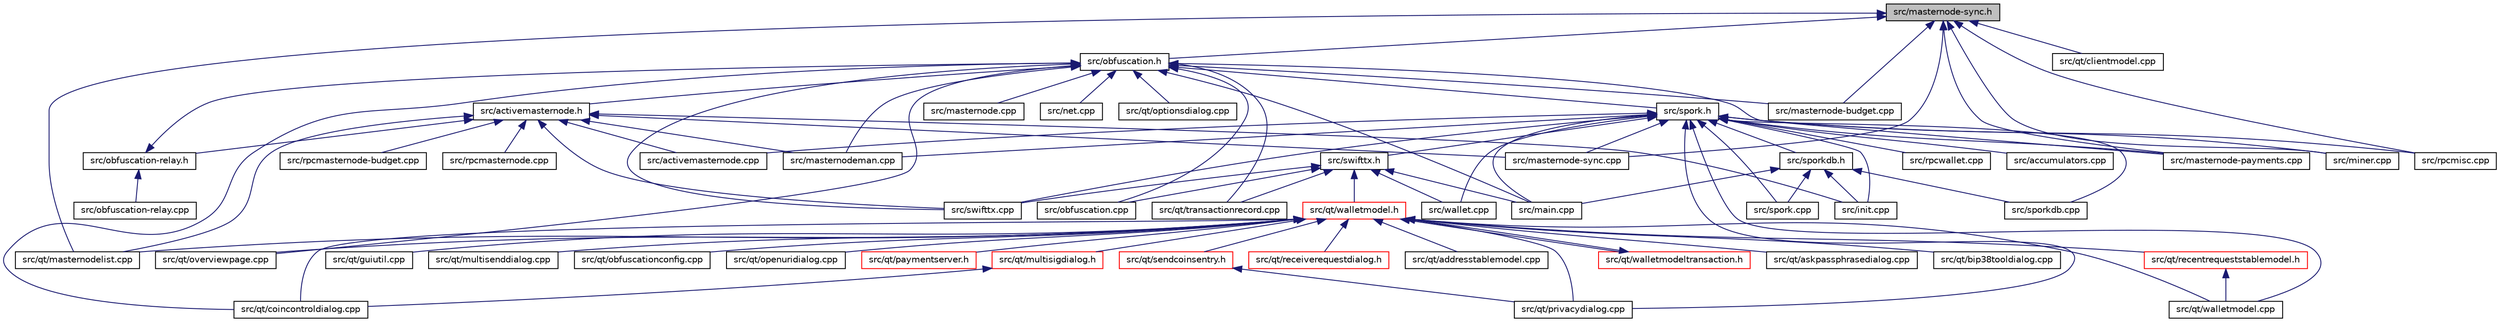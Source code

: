 digraph "src/masternode-sync.h"
{
  edge [fontname="Helvetica",fontsize="10",labelfontname="Helvetica",labelfontsize="10"];
  node [fontname="Helvetica",fontsize="10",shape=record];
  Node1 [label="src/masternode-sync.h",height=0.2,width=0.4,color="black", fillcolor="grey75", style="filled", fontcolor="black"];
  Node1 -> Node2 [dir="back",color="midnightblue",fontsize="10",style="solid",fontname="Helvetica"];
  Node2 [label="src/obfuscation.h",height=0.2,width=0.4,color="black", fillcolor="white", style="filled",URL="$obfuscation_8h.html"];
  Node2 -> Node3 [dir="back",color="midnightblue",fontsize="10",style="solid",fontname="Helvetica"];
  Node3 [label="src/spork.h",height=0.2,width=0.4,color="black", fillcolor="white", style="filled",URL="$spork_8h.html"];
  Node3 -> Node4 [dir="back",color="midnightblue",fontsize="10",style="solid",fontname="Helvetica"];
  Node4 [label="src/accumulators.cpp",height=0.2,width=0.4,color="black", fillcolor="white", style="filled",URL="$accumulators_8cpp.html"];
  Node3 -> Node5 [dir="back",color="midnightblue",fontsize="10",style="solid",fontname="Helvetica"];
  Node5 [label="src/activemasternode.cpp",height=0.2,width=0.4,color="black", fillcolor="white", style="filled",URL="$activemasternode_8cpp.html"];
  Node3 -> Node6 [dir="back",color="midnightblue",fontsize="10",style="solid",fontname="Helvetica"];
  Node6 [label="src/init.cpp",height=0.2,width=0.4,color="black", fillcolor="white", style="filled",URL="$init_8cpp.html"];
  Node3 -> Node7 [dir="back",color="midnightblue",fontsize="10",style="solid",fontname="Helvetica"];
  Node7 [label="src/sporkdb.h",height=0.2,width=0.4,color="black", fillcolor="white", style="filled",URL="$sporkdb_8h.html"];
  Node7 -> Node6 [dir="back",color="midnightblue",fontsize="10",style="solid",fontname="Helvetica"];
  Node7 -> Node8 [dir="back",color="midnightblue",fontsize="10",style="solid",fontname="Helvetica"];
  Node8 [label="src/main.cpp",height=0.2,width=0.4,color="black", fillcolor="white", style="filled",URL="$main_8cpp.html"];
  Node7 -> Node9 [dir="back",color="midnightblue",fontsize="10",style="solid",fontname="Helvetica"];
  Node9 [label="src/spork.cpp",height=0.2,width=0.4,color="black", fillcolor="white", style="filled",URL="$spork_8cpp.html"];
  Node7 -> Node10 [dir="back",color="midnightblue",fontsize="10",style="solid",fontname="Helvetica"];
  Node10 [label="src/sporkdb.cpp",height=0.2,width=0.4,color="black", fillcolor="white", style="filled",URL="$sporkdb_8cpp.html"];
  Node3 -> Node8 [dir="back",color="midnightblue",fontsize="10",style="solid",fontname="Helvetica"];
  Node3 -> Node11 [dir="back",color="midnightblue",fontsize="10",style="solid",fontname="Helvetica"];
  Node11 [label="src/swifttx.h",height=0.2,width=0.4,color="black", fillcolor="white", style="filled",URL="$swifttx_8h.html"];
  Node11 -> Node8 [dir="back",color="midnightblue",fontsize="10",style="solid",fontname="Helvetica"];
  Node11 -> Node12 [dir="back",color="midnightblue",fontsize="10",style="solid",fontname="Helvetica"];
  Node12 [label="src/obfuscation.cpp",height=0.2,width=0.4,color="black", fillcolor="white", style="filled",URL="$obfuscation_8cpp.html"];
  Node11 -> Node13 [dir="back",color="midnightblue",fontsize="10",style="solid",fontname="Helvetica"];
  Node13 [label="src/qt/walletmodel.h",height=0.2,width=0.4,color="red", fillcolor="white", style="filled",URL="$walletmodel_8h.html"];
  Node13 -> Node14 [dir="back",color="midnightblue",fontsize="10",style="solid",fontname="Helvetica"];
  Node14 [label="src/qt/addresstablemodel.cpp",height=0.2,width=0.4,color="black", fillcolor="white", style="filled",URL="$addresstablemodel_8cpp.html"];
  Node13 -> Node15 [dir="back",color="midnightblue",fontsize="10",style="solid",fontname="Helvetica"];
  Node15 [label="src/qt/walletmodeltransaction.h",height=0.2,width=0.4,color="red", fillcolor="white", style="filled",URL="$walletmodeltransaction_8h.html"];
  Node15 -> Node13 [dir="back",color="midnightblue",fontsize="10",style="solid",fontname="Helvetica"];
  Node13 -> Node17 [dir="back",color="midnightblue",fontsize="10",style="solid",fontname="Helvetica"];
  Node17 [label="src/qt/askpassphrasedialog.cpp",height=0.2,width=0.4,color="black", fillcolor="white", style="filled",URL="$askpassphrasedialog_8cpp.html"];
  Node13 -> Node18 [dir="back",color="midnightblue",fontsize="10",style="solid",fontname="Helvetica"];
  Node18 [label="src/qt/bip38tooldialog.cpp",height=0.2,width=0.4,color="black", fillcolor="white", style="filled",URL="$bip38tooldialog_8cpp.html"];
  Node13 -> Node19 [dir="back",color="midnightblue",fontsize="10",style="solid",fontname="Helvetica"];
  Node19 [label="src/qt/coincontroldialog.cpp",height=0.2,width=0.4,color="black", fillcolor="white", style="filled",URL="$coincontroldialog_8cpp.html"];
  Node13 -> Node20 [dir="back",color="midnightblue",fontsize="10",style="solid",fontname="Helvetica"];
  Node20 [label="src/qt/multisigdialog.h",height=0.2,width=0.4,color="red", fillcolor="white", style="filled",URL="$multisigdialog_8h.html"];
  Node20 -> Node19 [dir="back",color="midnightblue",fontsize="10",style="solid",fontname="Helvetica"];
  Node13 -> Node23 [dir="back",color="midnightblue",fontsize="10",style="solid",fontname="Helvetica"];
  Node23 [label="src/qt/guiutil.cpp",height=0.2,width=0.4,color="black", fillcolor="white", style="filled",URL="$guiutil_8cpp.html"];
  Node13 -> Node24 [dir="back",color="midnightblue",fontsize="10",style="solid",fontname="Helvetica"];
  Node24 [label="src/qt/masternodelist.cpp",height=0.2,width=0.4,color="black", fillcolor="white", style="filled",URL="$masternodelist_8cpp.html"];
  Node13 -> Node25 [dir="back",color="midnightblue",fontsize="10",style="solid",fontname="Helvetica"];
  Node25 [label="src/qt/multisenddialog.cpp",height=0.2,width=0.4,color="black", fillcolor="white", style="filled",URL="$multisenddialog_8cpp.html"];
  Node13 -> Node26 [dir="back",color="midnightblue",fontsize="10",style="solid",fontname="Helvetica"];
  Node26 [label="src/qt/obfuscationconfig.cpp",height=0.2,width=0.4,color="black", fillcolor="white", style="filled",URL="$obfuscationconfig_8cpp.html"];
  Node13 -> Node27 [dir="back",color="midnightblue",fontsize="10",style="solid",fontname="Helvetica"];
  Node27 [label="src/qt/openuridialog.cpp",height=0.2,width=0.4,color="black", fillcolor="white", style="filled",URL="$openuridialog_8cpp.html"];
  Node13 -> Node28 [dir="back",color="midnightblue",fontsize="10",style="solid",fontname="Helvetica"];
  Node28 [label="src/qt/overviewpage.cpp",height=0.2,width=0.4,color="black", fillcolor="white", style="filled",URL="$overviewpage_8cpp.html"];
  Node13 -> Node29 [dir="back",color="midnightblue",fontsize="10",style="solid",fontname="Helvetica"];
  Node29 [label="src/qt/paymentserver.h",height=0.2,width=0.4,color="red", fillcolor="white", style="filled",URL="$paymentserver_8h.html"];
  Node13 -> Node34 [dir="back",color="midnightblue",fontsize="10",style="solid",fontname="Helvetica"];
  Node34 [label="src/qt/sendcoinsentry.h",height=0.2,width=0.4,color="red", fillcolor="white", style="filled",URL="$sendcoinsentry_8h.html"];
  Node34 -> Node35 [dir="back",color="midnightblue",fontsize="10",style="solid",fontname="Helvetica"];
  Node35 [label="src/qt/privacydialog.cpp",height=0.2,width=0.4,color="black", fillcolor="white", style="filled",URL="$privacydialog_8cpp.html"];
  Node13 -> Node35 [dir="back",color="midnightblue",fontsize="10",style="solid",fontname="Helvetica"];
  Node13 -> Node38 [dir="back",color="midnightblue",fontsize="10",style="solid",fontname="Helvetica"];
  Node38 [label="src/qt/receiverequestdialog.h",height=0.2,width=0.4,color="red", fillcolor="white", style="filled",URL="$receiverequestdialog_8h.html"];
  Node13 -> Node41 [dir="back",color="midnightblue",fontsize="10",style="solid",fontname="Helvetica"];
  Node41 [label="src/qt/recentrequeststablemodel.h",height=0.2,width=0.4,color="red", fillcolor="white", style="filled",URL="$recentrequeststablemodel_8h.html"];
  Node41 -> Node43 [dir="back",color="midnightblue",fontsize="10",style="solid",fontname="Helvetica"];
  Node43 [label="src/qt/walletmodel.cpp",height=0.2,width=0.4,color="black", fillcolor="white", style="filled",URL="$walletmodel_8cpp.html"];
  Node13 -> Node43 [dir="back",color="midnightblue",fontsize="10",style="solid",fontname="Helvetica"];
  Node11 -> Node50 [dir="back",color="midnightblue",fontsize="10",style="solid",fontname="Helvetica"];
  Node50 [label="src/qt/transactionrecord.cpp",height=0.2,width=0.4,color="black", fillcolor="white", style="filled",URL="$transactionrecord_8cpp.html"];
  Node11 -> Node51 [dir="back",color="midnightblue",fontsize="10",style="solid",fontname="Helvetica"];
  Node51 [label="src/swifttx.cpp",height=0.2,width=0.4,color="black", fillcolor="white", style="filled",URL="$swifttx_8cpp.html"];
  Node11 -> Node52 [dir="back",color="midnightblue",fontsize="10",style="solid",fontname="Helvetica"];
  Node52 [label="src/wallet.cpp",height=0.2,width=0.4,color="black", fillcolor="white", style="filled",URL="$wallet_8cpp.html"];
  Node3 -> Node53 [dir="back",color="midnightblue",fontsize="10",style="solid",fontname="Helvetica"];
  Node53 [label="src/masternode-payments.cpp",height=0.2,width=0.4,color="black", fillcolor="white", style="filled",URL="$masternode-payments_8cpp.html"];
  Node3 -> Node54 [dir="back",color="midnightblue",fontsize="10",style="solid",fontname="Helvetica"];
  Node54 [label="src/masternode-sync.cpp",height=0.2,width=0.4,color="black", fillcolor="white", style="filled",URL="$masternode-sync_8cpp.html"];
  Node3 -> Node55 [dir="back",color="midnightblue",fontsize="10",style="solid",fontname="Helvetica"];
  Node55 [label="src/masternodeman.cpp",height=0.2,width=0.4,color="black", fillcolor="white", style="filled",URL="$masternodeman_8cpp.html"];
  Node3 -> Node56 [dir="back",color="midnightblue",fontsize="10",style="solid",fontname="Helvetica"];
  Node56 [label="src/miner.cpp",height=0.2,width=0.4,color="black", fillcolor="white", style="filled",URL="$miner_8cpp.html"];
  Node3 -> Node35 [dir="back",color="midnightblue",fontsize="10",style="solid",fontname="Helvetica"];
  Node3 -> Node43 [dir="back",color="midnightblue",fontsize="10",style="solid",fontname="Helvetica"];
  Node3 -> Node57 [dir="back",color="midnightblue",fontsize="10",style="solid",fontname="Helvetica"];
  Node57 [label="src/rpcmisc.cpp",height=0.2,width=0.4,color="black", fillcolor="white", style="filled",URL="$rpcmisc_8cpp.html"];
  Node3 -> Node58 [dir="back",color="midnightblue",fontsize="10",style="solid",fontname="Helvetica"];
  Node58 [label="src/rpcwallet.cpp",height=0.2,width=0.4,color="black", fillcolor="white", style="filled",URL="$rpcwallet_8cpp.html"];
  Node3 -> Node9 [dir="back",color="midnightblue",fontsize="10",style="solid",fontname="Helvetica"];
  Node3 -> Node10 [dir="back",color="midnightblue",fontsize="10",style="solid",fontname="Helvetica"];
  Node3 -> Node51 [dir="back",color="midnightblue",fontsize="10",style="solid",fontname="Helvetica"];
  Node3 -> Node52 [dir="back",color="midnightblue",fontsize="10",style="solid",fontname="Helvetica"];
  Node2 -> Node59 [dir="back",color="midnightblue",fontsize="10",style="solid",fontname="Helvetica"];
  Node59 [label="src/activemasternode.h",height=0.2,width=0.4,color="black", fillcolor="white", style="filled",URL="$activemasternode_8h.html"];
  Node59 -> Node60 [dir="back",color="midnightblue",fontsize="10",style="solid",fontname="Helvetica"];
  Node60 [label="src/obfuscation-relay.h",height=0.2,width=0.4,color="black", fillcolor="white", style="filled",URL="$obfuscation-relay_8h.html"];
  Node60 -> Node2 [dir="back",color="midnightblue",fontsize="10",style="solid",fontname="Helvetica"];
  Node60 -> Node61 [dir="back",color="midnightblue",fontsize="10",style="solid",fontname="Helvetica"];
  Node61 [label="src/obfuscation-relay.cpp",height=0.2,width=0.4,color="black", fillcolor="white", style="filled",URL="$obfuscation-relay_8cpp.html"];
  Node59 -> Node5 [dir="back",color="midnightblue",fontsize="10",style="solid",fontname="Helvetica"];
  Node59 -> Node6 [dir="back",color="midnightblue",fontsize="10",style="solid",fontname="Helvetica"];
  Node59 -> Node54 [dir="back",color="midnightblue",fontsize="10",style="solid",fontname="Helvetica"];
  Node59 -> Node55 [dir="back",color="midnightblue",fontsize="10",style="solid",fontname="Helvetica"];
  Node59 -> Node24 [dir="back",color="midnightblue",fontsize="10",style="solid",fontname="Helvetica"];
  Node59 -> Node62 [dir="back",color="midnightblue",fontsize="10",style="solid",fontname="Helvetica"];
  Node62 [label="src/rpcmasternode-budget.cpp",height=0.2,width=0.4,color="black", fillcolor="white", style="filled",URL="$rpcmasternode-budget_8cpp.html"];
  Node59 -> Node63 [dir="back",color="midnightblue",fontsize="10",style="solid",fontname="Helvetica"];
  Node63 [label="src/rpcmasternode.cpp",height=0.2,width=0.4,color="black", fillcolor="white", style="filled",URL="$rpcmasternode_8cpp.html"];
  Node59 -> Node51 [dir="back",color="midnightblue",fontsize="10",style="solid",fontname="Helvetica"];
  Node2 -> Node8 [dir="back",color="midnightblue",fontsize="10",style="solid",fontname="Helvetica"];
  Node2 -> Node64 [dir="back",color="midnightblue",fontsize="10",style="solid",fontname="Helvetica"];
  Node64 [label="src/masternode-budget.cpp",height=0.2,width=0.4,color="black", fillcolor="white", style="filled",URL="$masternode-budget_8cpp.html"];
  Node2 -> Node53 [dir="back",color="midnightblue",fontsize="10",style="solid",fontname="Helvetica"];
  Node2 -> Node65 [dir="back",color="midnightblue",fontsize="10",style="solid",fontname="Helvetica"];
  Node65 [label="src/masternode.cpp",height=0.2,width=0.4,color="black", fillcolor="white", style="filled",URL="$masternode_8cpp.html"];
  Node2 -> Node55 [dir="back",color="midnightblue",fontsize="10",style="solid",fontname="Helvetica"];
  Node2 -> Node66 [dir="back",color="midnightblue",fontsize="10",style="solid",fontname="Helvetica"];
  Node66 [label="src/net.cpp",height=0.2,width=0.4,color="black", fillcolor="white", style="filled",URL="$net_8cpp.html"];
  Node2 -> Node12 [dir="back",color="midnightblue",fontsize="10",style="solid",fontname="Helvetica"];
  Node2 -> Node19 [dir="back",color="midnightblue",fontsize="10",style="solid",fontname="Helvetica"];
  Node2 -> Node67 [dir="back",color="midnightblue",fontsize="10",style="solid",fontname="Helvetica"];
  Node67 [label="src/qt/optionsdialog.cpp",height=0.2,width=0.4,color="black", fillcolor="white", style="filled",URL="$optionsdialog_8cpp.html"];
  Node2 -> Node28 [dir="back",color="midnightblue",fontsize="10",style="solid",fontname="Helvetica"];
  Node2 -> Node50 [dir="back",color="midnightblue",fontsize="10",style="solid",fontname="Helvetica"];
  Node2 -> Node51 [dir="back",color="midnightblue",fontsize="10",style="solid",fontname="Helvetica"];
  Node1 -> Node64 [dir="back",color="midnightblue",fontsize="10",style="solid",fontname="Helvetica"];
  Node1 -> Node53 [dir="back",color="midnightblue",fontsize="10",style="solid",fontname="Helvetica"];
  Node1 -> Node54 [dir="back",color="midnightblue",fontsize="10",style="solid",fontname="Helvetica"];
  Node1 -> Node56 [dir="back",color="midnightblue",fontsize="10",style="solid",fontname="Helvetica"];
  Node1 -> Node68 [dir="back",color="midnightblue",fontsize="10",style="solid",fontname="Helvetica"];
  Node68 [label="src/qt/clientmodel.cpp",height=0.2,width=0.4,color="black", fillcolor="white", style="filled",URL="$clientmodel_8cpp.html"];
  Node1 -> Node24 [dir="back",color="midnightblue",fontsize="10",style="solid",fontname="Helvetica"];
  Node1 -> Node57 [dir="back",color="midnightblue",fontsize="10",style="solid",fontname="Helvetica"];
}
